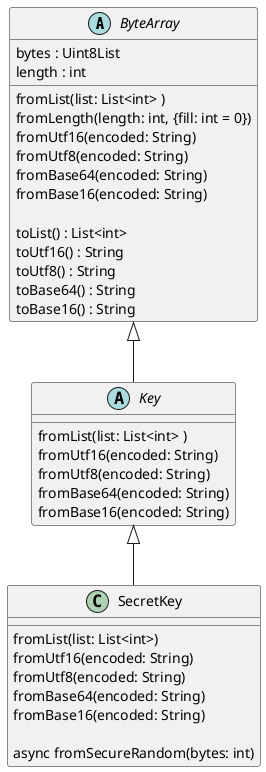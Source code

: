 @startuml key_classes

abstract class ByteArray {
    bytes : Uint8List
    length : int

    fromList(list: List<int> )
    fromLength(length: int, {fill: int = 0})
    fromUtf16(encoded: String)
    fromUtf8(encoded: String)
    fromBase64(encoded: String)
    fromBase16(encoded: String)

    toList() : List<int>
    toUtf16() : String
    toUtf8() : String
    toBase64() : String
    toBase16() : String

}

abstract class Key extends ByteArray {
    fromList(list: List<int> )
    fromUtf16(encoded: String)
    fromUtf8(encoded: String)
    fromBase64(encoded: String)
    fromBase16(encoded: String)
}

class SecretKey extends Key {
    fromList(list: List<int>)
    fromUtf16(encoded: String)
    fromUtf8(encoded: String)
    fromBase64(encoded: String)
    fromBase16(encoded: String)
    
    async fromSecureRandom(bytes: int)
}

@enduml